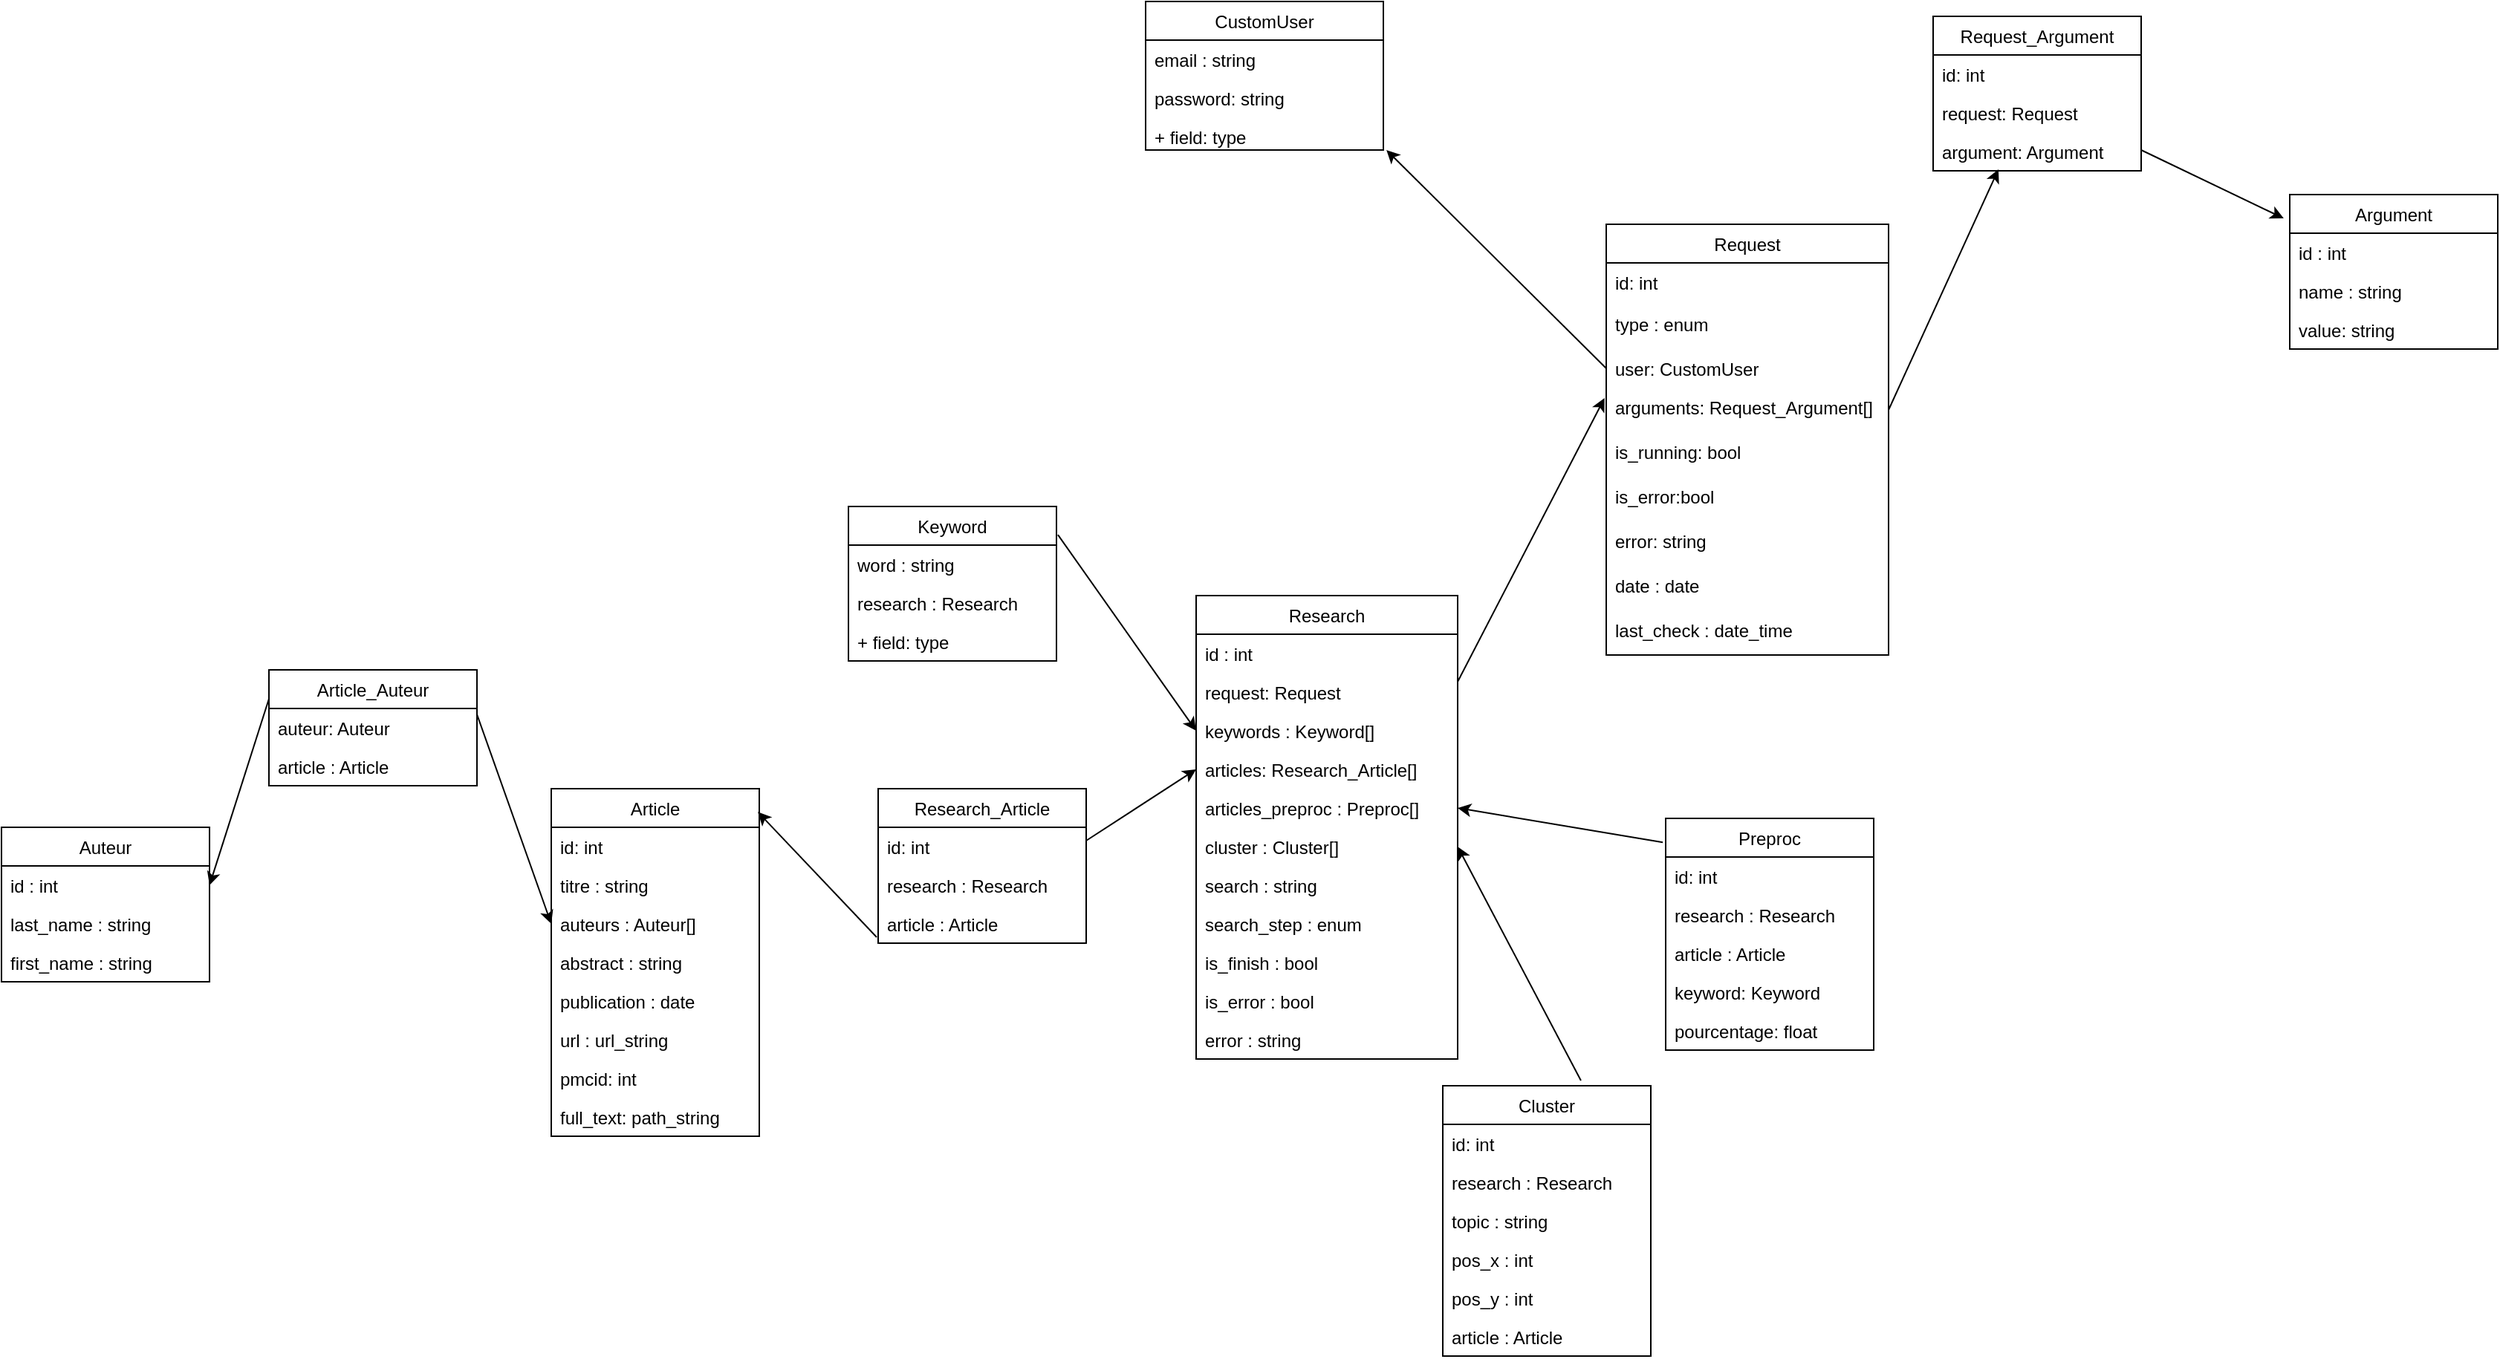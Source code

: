 <mxfile version="14.4.3" type="device"><diagram id="IdPe7tvuYSvpXGJc-4Lp" name="Page-1"><mxGraphModel dx="2177" dy="816" grid="1" gridSize="10" guides="1" tooltips="1" connect="1" arrows="1" fold="1" page="1" pageScale="1" pageWidth="827" pageHeight="1169" math="0" shadow="0"><root><mxCell id="0"/><mxCell id="1" parent="0"/><mxCell id="aYkX7KPBgdF3uLgOOesR-2" value="CustomUser" style="swimlane;fontStyle=0;childLayout=stackLayout;horizontal=1;startSize=26;fillColor=none;horizontalStack=0;resizeParent=1;resizeParentMax=0;resizeLast=0;collapsible=1;marginBottom=0;" parent="1" vertex="1"><mxGeometry x="240" y="70" width="160" height="100" as="geometry"><mxRectangle x="240" y="70" width="100" height="26" as="alternateBounds"/></mxGeometry></mxCell><mxCell id="aYkX7KPBgdF3uLgOOesR-3" value="email : string" style="text;strokeColor=none;fillColor=none;align=left;verticalAlign=top;spacingLeft=4;spacingRight=4;overflow=hidden;rotatable=0;points=[[0,0.5],[1,0.5]];portConstraint=eastwest;" parent="aYkX7KPBgdF3uLgOOesR-2" vertex="1"><mxGeometry y="26" width="160" height="26" as="geometry"/></mxCell><mxCell id="aYkX7KPBgdF3uLgOOesR-4" value="password: string" style="text;strokeColor=none;fillColor=none;align=left;verticalAlign=top;spacingLeft=4;spacingRight=4;overflow=hidden;rotatable=0;points=[[0,0.5],[1,0.5]];portConstraint=eastwest;" parent="aYkX7KPBgdF3uLgOOesR-2" vertex="1"><mxGeometry y="52" width="160" height="26" as="geometry"/></mxCell><mxCell id="aYkX7KPBgdF3uLgOOesR-5" value="+ field: type" style="text;strokeColor=none;fillColor=none;align=left;verticalAlign=top;spacingLeft=4;spacingRight=4;overflow=hidden;rotatable=0;points=[[0,0.5],[1,0.5]];portConstraint=eastwest;" parent="aYkX7KPBgdF3uLgOOesR-2" vertex="1"><mxGeometry y="78" width="160" height="22" as="geometry"/></mxCell><mxCell id="aYkX7KPBgdF3uLgOOesR-7" value="Request" style="swimlane;fontStyle=0;childLayout=stackLayout;horizontal=1;startSize=26;fillColor=none;horizontalStack=0;resizeParent=1;resizeParentMax=0;resizeLast=0;collapsible=1;marginBottom=0;" parent="1" vertex="1"><mxGeometry x="550" y="220" width="190" height="290" as="geometry"/></mxCell><mxCell id="aYkX7KPBgdF3uLgOOesR-10" value="id: int" style="text;strokeColor=none;fillColor=none;align=left;verticalAlign=top;spacingLeft=4;spacingRight=4;overflow=hidden;rotatable=0;points=[[0,0.5],[1,0.5]];portConstraint=eastwest;" parent="aYkX7KPBgdF3uLgOOesR-7" vertex="1"><mxGeometry y="26" width="190" height="28" as="geometry"/></mxCell><mxCell id="aYkX7KPBgdF3uLgOOesR-9" value="type : enum" style="text;strokeColor=none;fillColor=none;align=left;verticalAlign=top;spacingLeft=4;spacingRight=4;overflow=hidden;rotatable=0;points=[[0,0.5],[1,0.5]];portConstraint=eastwest;" parent="aYkX7KPBgdF3uLgOOesR-7" vertex="1"><mxGeometry y="54" width="190" height="30" as="geometry"/></mxCell><mxCell id="aYkX7KPBgdF3uLgOOesR-8" value="user: CustomUser" style="text;strokeColor=none;fillColor=none;align=left;verticalAlign=top;spacingLeft=4;spacingRight=4;overflow=hidden;rotatable=0;points=[[0,0.5],[1,0.5]];portConstraint=eastwest;" parent="aYkX7KPBgdF3uLgOOesR-7" vertex="1"><mxGeometry y="84" width="190" height="26" as="geometry"/></mxCell><mxCell id="aYkX7KPBgdF3uLgOOesR-11" value="arguments: Request_Argument[]" style="text;strokeColor=none;fillColor=none;align=left;verticalAlign=top;spacingLeft=4;spacingRight=4;overflow=hidden;rotatable=0;points=[[0,0.5],[1,0.5]];portConstraint=eastwest;" parent="aYkX7KPBgdF3uLgOOesR-7" vertex="1"><mxGeometry y="110" width="190" height="30" as="geometry"/></mxCell><mxCell id="aYkX7KPBgdF3uLgOOesR-24" value="is_running: bool" style="text;strokeColor=none;fillColor=none;align=left;verticalAlign=top;spacingLeft=4;spacingRight=4;overflow=hidden;rotatable=0;points=[[0,0.5],[1,0.5]];portConstraint=eastwest;" parent="aYkX7KPBgdF3uLgOOesR-7" vertex="1"><mxGeometry y="140" width="190" height="30" as="geometry"/></mxCell><mxCell id="aYkX7KPBgdF3uLgOOesR-27" value="is_error:bool" style="text;strokeColor=none;fillColor=none;align=left;verticalAlign=top;spacingLeft=4;spacingRight=4;overflow=hidden;rotatable=0;points=[[0,0.5],[1,0.5]];portConstraint=eastwest;" parent="aYkX7KPBgdF3uLgOOesR-7" vertex="1"><mxGeometry y="170" width="190" height="30" as="geometry"/></mxCell><mxCell id="aYkX7KPBgdF3uLgOOesR-28" value="error: string" style="text;strokeColor=none;fillColor=none;align=left;verticalAlign=top;spacingLeft=4;spacingRight=4;overflow=hidden;rotatable=0;points=[[0,0.5],[1,0.5]];portConstraint=eastwest;" parent="aYkX7KPBgdF3uLgOOesR-7" vertex="1"><mxGeometry y="200" width="190" height="30" as="geometry"/></mxCell><mxCell id="aYkX7KPBgdF3uLgOOesR-29" value="date : date" style="text;strokeColor=none;fillColor=none;align=left;verticalAlign=top;spacingLeft=4;spacingRight=4;overflow=hidden;rotatable=0;points=[[0,0.5],[1,0.5]];portConstraint=eastwest;" parent="aYkX7KPBgdF3uLgOOesR-7" vertex="1"><mxGeometry y="230" width="190" height="30" as="geometry"/></mxCell><mxCell id="aYkX7KPBgdF3uLgOOesR-30" value="last_check : date_time" style="text;strokeColor=none;fillColor=none;align=left;verticalAlign=top;spacingLeft=4;spacingRight=4;overflow=hidden;rotatable=0;points=[[0,0.5],[1,0.5]];portConstraint=eastwest;" parent="aYkX7KPBgdF3uLgOOesR-7" vertex="1"><mxGeometry y="260" width="190" height="30" as="geometry"/></mxCell><mxCell id="aYkX7KPBgdF3uLgOOesR-12" value="" style="endArrow=classic;html=1;exitX=0;exitY=0.5;exitDx=0;exitDy=0;entryX=1.013;entryY=1;entryDx=0;entryDy=0;entryPerimeter=0;" parent="1" source="aYkX7KPBgdF3uLgOOesR-8" target="aYkX7KPBgdF3uLgOOesR-5" edge="1"><mxGeometry width="50" height="50" relative="1" as="geometry"><mxPoint x="500" y="230" as="sourcePoint"/><mxPoint x="550" y="180" as="targetPoint"/></mxGeometry></mxCell><mxCell id="aYkX7KPBgdF3uLgOOesR-13" value="Argument" style="swimlane;fontStyle=0;childLayout=stackLayout;horizontal=1;startSize=26;fillColor=none;horizontalStack=0;resizeParent=1;resizeParentMax=0;resizeLast=0;collapsible=1;marginBottom=0;" parent="1" vertex="1"><mxGeometry x="1010" y="200" width="140" height="104" as="geometry"/></mxCell><mxCell id="aYkX7KPBgdF3uLgOOesR-14" value="id : int" style="text;strokeColor=none;fillColor=none;align=left;verticalAlign=top;spacingLeft=4;spacingRight=4;overflow=hidden;rotatable=0;points=[[0,0.5],[1,0.5]];portConstraint=eastwest;" parent="aYkX7KPBgdF3uLgOOesR-13" vertex="1"><mxGeometry y="26" width="140" height="26" as="geometry"/></mxCell><mxCell id="aYkX7KPBgdF3uLgOOesR-15" value="name : string" style="text;strokeColor=none;fillColor=none;align=left;verticalAlign=top;spacingLeft=4;spacingRight=4;overflow=hidden;rotatable=0;points=[[0,0.5],[1,0.5]];portConstraint=eastwest;" parent="aYkX7KPBgdF3uLgOOesR-13" vertex="1"><mxGeometry y="52" width="140" height="26" as="geometry"/></mxCell><mxCell id="aYkX7KPBgdF3uLgOOesR-16" value="value: string" style="text;strokeColor=none;fillColor=none;align=left;verticalAlign=top;spacingLeft=4;spacingRight=4;overflow=hidden;rotatable=0;points=[[0,0.5],[1,0.5]];portConstraint=eastwest;" parent="aYkX7KPBgdF3uLgOOesR-13" vertex="1"><mxGeometry y="78" width="140" height="26" as="geometry"/></mxCell><mxCell id="aYkX7KPBgdF3uLgOOesR-17" value="Request_Argument" style="swimlane;fontStyle=0;childLayout=stackLayout;horizontal=1;startSize=26;fillColor=none;horizontalStack=0;resizeParent=1;resizeParentMax=0;resizeLast=0;collapsible=1;marginBottom=0;" parent="1" vertex="1"><mxGeometry x="770" y="80" width="140" height="104" as="geometry"/></mxCell><mxCell id="aYkX7KPBgdF3uLgOOesR-18" value="id: int" style="text;strokeColor=none;fillColor=none;align=left;verticalAlign=top;spacingLeft=4;spacingRight=4;overflow=hidden;rotatable=0;points=[[0,0.5],[1,0.5]];portConstraint=eastwest;" parent="aYkX7KPBgdF3uLgOOesR-17" vertex="1"><mxGeometry y="26" width="140" height="26" as="geometry"/></mxCell><mxCell id="aYkX7KPBgdF3uLgOOesR-19" value="request: Request" style="text;strokeColor=none;fillColor=none;align=left;verticalAlign=top;spacingLeft=4;spacingRight=4;overflow=hidden;rotatable=0;points=[[0,0.5],[1,0.5]];portConstraint=eastwest;" parent="aYkX7KPBgdF3uLgOOesR-17" vertex="1"><mxGeometry y="52" width="140" height="26" as="geometry"/></mxCell><mxCell id="aYkX7KPBgdF3uLgOOesR-20" value="argument: Argument" style="text;strokeColor=none;fillColor=none;align=left;verticalAlign=top;spacingLeft=4;spacingRight=4;overflow=hidden;rotatable=0;points=[[0,0.5],[1,0.5]];portConstraint=eastwest;" parent="aYkX7KPBgdF3uLgOOesR-17" vertex="1"><mxGeometry y="78" width="140" height="26" as="geometry"/></mxCell><mxCell id="aYkX7KPBgdF3uLgOOesR-21" value="" style="endArrow=classic;html=1;entryX=0.314;entryY=0.962;entryDx=0;entryDy=0;exitX=1;exitY=0.5;exitDx=0;exitDy=0;entryPerimeter=0;" parent="1" source="aYkX7KPBgdF3uLgOOesR-11" target="aYkX7KPBgdF3uLgOOesR-20" edge="1"><mxGeometry width="50" height="50" relative="1" as="geometry"><mxPoint x="720" y="320" as="sourcePoint"/><mxPoint x="770" y="270" as="targetPoint"/></mxGeometry></mxCell><mxCell id="aYkX7KPBgdF3uLgOOesR-23" value="" style="endArrow=classic;html=1;entryX=-0.029;entryY=0.154;entryDx=0;entryDy=0;entryPerimeter=0;" parent="1" target="aYkX7KPBgdF3uLgOOesR-13" edge="1"><mxGeometry width="50" height="50" relative="1" as="geometry"><mxPoint x="910" y="170" as="sourcePoint"/><mxPoint x="960" y="120" as="targetPoint"/></mxGeometry></mxCell><mxCell id="aYkX7KPBgdF3uLgOOesR-31" value="Research" style="swimlane;fontStyle=0;childLayout=stackLayout;horizontal=1;startSize=26;fillColor=none;horizontalStack=0;resizeParent=1;resizeParentMax=0;resizeLast=0;collapsible=1;marginBottom=0;" parent="1" vertex="1"><mxGeometry x="274" y="470" width="176" height="312" as="geometry"/></mxCell><mxCell id="aYkX7KPBgdF3uLgOOesR-32" value="id : int" style="text;strokeColor=none;fillColor=none;align=left;verticalAlign=top;spacingLeft=4;spacingRight=4;overflow=hidden;rotatable=0;points=[[0,0.5],[1,0.5]];portConstraint=eastwest;" parent="aYkX7KPBgdF3uLgOOesR-31" vertex="1"><mxGeometry y="26" width="176" height="26" as="geometry"/></mxCell><mxCell id="aYkX7KPBgdF3uLgOOesR-33" value="request: Request" style="text;strokeColor=none;fillColor=none;align=left;verticalAlign=top;spacingLeft=4;spacingRight=4;overflow=hidden;rotatable=0;points=[[0,0.5],[1,0.5]];portConstraint=eastwest;" parent="aYkX7KPBgdF3uLgOOesR-31" vertex="1"><mxGeometry y="52" width="176" height="26" as="geometry"/></mxCell><mxCell id="aYkX7KPBgdF3uLgOOesR-34" value="keywords : Keyword[]" style="text;strokeColor=none;fillColor=none;align=left;verticalAlign=top;spacingLeft=4;spacingRight=4;overflow=hidden;rotatable=0;points=[[0,0.5],[1,0.5]];portConstraint=eastwest;" parent="aYkX7KPBgdF3uLgOOesR-31" vertex="1"><mxGeometry y="78" width="176" height="26" as="geometry"/></mxCell><mxCell id="aYkX7KPBgdF3uLgOOesR-47" value="articles: Research_Article[]" style="text;strokeColor=none;fillColor=none;align=left;verticalAlign=top;spacingLeft=4;spacingRight=4;overflow=hidden;rotatable=0;points=[[0,0.5],[1,0.5]];portConstraint=eastwest;" parent="aYkX7KPBgdF3uLgOOesR-31" vertex="1"><mxGeometry y="104" width="176" height="26" as="geometry"/></mxCell><mxCell id="aYkX7KPBgdF3uLgOOesR-48" value="articles_preproc : Preproc[]" style="text;strokeColor=none;fillColor=none;align=left;verticalAlign=top;spacingLeft=4;spacingRight=4;overflow=hidden;rotatable=0;points=[[0,0.5],[1,0.5]];portConstraint=eastwest;" parent="aYkX7KPBgdF3uLgOOesR-31" vertex="1"><mxGeometry y="130" width="176" height="26" as="geometry"/></mxCell><mxCell id="aYkX7KPBgdF3uLgOOesR-49" value="cluster : Cluster[]" style="text;strokeColor=none;fillColor=none;align=left;verticalAlign=top;spacingLeft=4;spacingRight=4;overflow=hidden;rotatable=0;points=[[0,0.5],[1,0.5]];portConstraint=eastwest;" parent="aYkX7KPBgdF3uLgOOesR-31" vertex="1"><mxGeometry y="156" width="176" height="26" as="geometry"/></mxCell><mxCell id="aYkX7KPBgdF3uLgOOesR-50" value="search : string" style="text;strokeColor=none;fillColor=none;align=left;verticalAlign=top;spacingLeft=4;spacingRight=4;overflow=hidden;rotatable=0;points=[[0,0.5],[1,0.5]];portConstraint=eastwest;" parent="aYkX7KPBgdF3uLgOOesR-31" vertex="1"><mxGeometry y="182" width="176" height="26" as="geometry"/></mxCell><mxCell id="aYkX7KPBgdF3uLgOOesR-81" value="search_step : enum" style="text;strokeColor=none;fillColor=none;align=left;verticalAlign=top;spacingLeft=4;spacingRight=4;overflow=hidden;rotatable=0;points=[[0,0.5],[1,0.5]];portConstraint=eastwest;" parent="aYkX7KPBgdF3uLgOOesR-31" vertex="1"><mxGeometry y="208" width="176" height="26" as="geometry"/></mxCell><mxCell id="aYkX7KPBgdF3uLgOOesR-82" value="is_finish : bool" style="text;strokeColor=none;fillColor=none;align=left;verticalAlign=top;spacingLeft=4;spacingRight=4;overflow=hidden;rotatable=0;points=[[0,0.5],[1,0.5]];portConstraint=eastwest;" parent="aYkX7KPBgdF3uLgOOesR-31" vertex="1"><mxGeometry y="234" width="176" height="26" as="geometry"/></mxCell><mxCell id="aYkX7KPBgdF3uLgOOesR-83" value="is_error : bool" style="text;strokeColor=none;fillColor=none;align=left;verticalAlign=top;spacingLeft=4;spacingRight=4;overflow=hidden;rotatable=0;points=[[0,0.5],[1,0.5]];portConstraint=eastwest;" parent="aYkX7KPBgdF3uLgOOesR-31" vertex="1"><mxGeometry y="260" width="176" height="26" as="geometry"/></mxCell><mxCell id="aYkX7KPBgdF3uLgOOesR-84" value="error : string" style="text;strokeColor=none;fillColor=none;align=left;verticalAlign=top;spacingLeft=4;spacingRight=4;overflow=hidden;rotatable=0;points=[[0,0.5],[1,0.5]];portConstraint=eastwest;" parent="aYkX7KPBgdF3uLgOOesR-31" vertex="1"><mxGeometry y="286" width="176" height="26" as="geometry"/></mxCell><mxCell id="aYkX7KPBgdF3uLgOOesR-41" value="" style="endArrow=classic;html=1;exitX=1;exitY=0.231;exitDx=0;exitDy=0;exitPerimeter=0;entryX=-0.006;entryY=0.233;entryDx=0;entryDy=0;entryPerimeter=0;" parent="1" source="aYkX7KPBgdF3uLgOOesR-33" target="aYkX7KPBgdF3uLgOOesR-11" edge="1"><mxGeometry width="50" height="50" relative="1" as="geometry"><mxPoint x="414" y="540" as="sourcePoint"/><mxPoint x="464" y="490" as="targetPoint"/></mxGeometry></mxCell><mxCell id="aYkX7KPBgdF3uLgOOesR-42" value="Keyword" style="swimlane;fontStyle=0;childLayout=stackLayout;horizontal=1;startSize=26;fillColor=none;horizontalStack=0;resizeParent=1;resizeParentMax=0;resizeLast=0;collapsible=1;marginBottom=0;" parent="1" vertex="1"><mxGeometry x="40" y="410" width="140" height="104" as="geometry"/></mxCell><mxCell id="aYkX7KPBgdF3uLgOOesR-43" value="word : string" style="text;strokeColor=none;fillColor=none;align=left;verticalAlign=top;spacingLeft=4;spacingRight=4;overflow=hidden;rotatable=0;points=[[0,0.5],[1,0.5]];portConstraint=eastwest;" parent="aYkX7KPBgdF3uLgOOesR-42" vertex="1"><mxGeometry y="26" width="140" height="26" as="geometry"/></mxCell><mxCell id="aYkX7KPBgdF3uLgOOesR-44" value="research : Research" style="text;strokeColor=none;fillColor=none;align=left;verticalAlign=top;spacingLeft=4;spacingRight=4;overflow=hidden;rotatable=0;points=[[0,0.5],[1,0.5]];portConstraint=eastwest;" parent="aYkX7KPBgdF3uLgOOesR-42" vertex="1"><mxGeometry y="52" width="140" height="26" as="geometry"/></mxCell><mxCell id="aYkX7KPBgdF3uLgOOesR-45" value="+ field: type" style="text;strokeColor=none;fillColor=none;align=left;verticalAlign=top;spacingLeft=4;spacingRight=4;overflow=hidden;rotatable=0;points=[[0,0.5],[1,0.5]];portConstraint=eastwest;" parent="aYkX7KPBgdF3uLgOOesR-42" vertex="1"><mxGeometry y="78" width="140" height="26" as="geometry"/></mxCell><mxCell id="aYkX7KPBgdF3uLgOOesR-46" value="" style="endArrow=classic;html=1;exitX=1.007;exitY=0.183;exitDx=0;exitDy=0;exitPerimeter=0;entryX=0;entryY=0.5;entryDx=0;entryDy=0;" parent="1" source="aYkX7KPBgdF3uLgOOesR-42" target="aYkX7KPBgdF3uLgOOesR-34" edge="1"><mxGeometry width="50" height="50" relative="1" as="geometry"><mxPoint x="190" y="570" as="sourcePoint"/><mxPoint x="240" y="520" as="targetPoint"/></mxGeometry></mxCell><mxCell id="aYkX7KPBgdF3uLgOOesR-51" value="Article" style="swimlane;fontStyle=0;childLayout=stackLayout;horizontal=1;startSize=26;fillColor=none;horizontalStack=0;resizeParent=1;resizeParentMax=0;resizeLast=0;collapsible=1;marginBottom=0;" parent="1" vertex="1"><mxGeometry x="-160" y="600" width="140" height="234" as="geometry"/></mxCell><mxCell id="aYkX7KPBgdF3uLgOOesR-52" value="id: int" style="text;strokeColor=none;fillColor=none;align=left;verticalAlign=top;spacingLeft=4;spacingRight=4;overflow=hidden;rotatable=0;points=[[0,0.5],[1,0.5]];portConstraint=eastwest;" parent="aYkX7KPBgdF3uLgOOesR-51" vertex="1"><mxGeometry y="26" width="140" height="26" as="geometry"/></mxCell><mxCell id="YG4G28JU1_LBsNw1QD_M-1" value="titre : string" style="text;strokeColor=none;fillColor=none;align=left;verticalAlign=top;spacingLeft=4;spacingRight=4;overflow=hidden;rotatable=0;points=[[0,0.5],[1,0.5]];portConstraint=eastwest;" vertex="1" parent="aYkX7KPBgdF3uLgOOesR-51"><mxGeometry y="52" width="140" height="26" as="geometry"/></mxCell><mxCell id="aYkX7KPBgdF3uLgOOesR-53" value="auteurs : Auteur[]" style="text;strokeColor=none;fillColor=none;align=left;verticalAlign=top;spacingLeft=4;spacingRight=4;overflow=hidden;rotatable=0;points=[[0,0.5],[1,0.5]];portConstraint=eastwest;" parent="aYkX7KPBgdF3uLgOOesR-51" vertex="1"><mxGeometry y="78" width="140" height="26" as="geometry"/></mxCell><mxCell id="aYkX7KPBgdF3uLgOOesR-54" value="abstract : string" style="text;strokeColor=none;fillColor=none;align=left;verticalAlign=top;spacingLeft=4;spacingRight=4;overflow=hidden;rotatable=0;points=[[0,0.5],[1,0.5]];portConstraint=eastwest;" parent="aYkX7KPBgdF3uLgOOesR-51" vertex="1"><mxGeometry y="104" width="140" height="26" as="geometry"/></mxCell><mxCell id="aYkX7KPBgdF3uLgOOesR-62" value="publication : date" style="text;strokeColor=none;fillColor=none;align=left;verticalAlign=top;spacingLeft=4;spacingRight=4;overflow=hidden;rotatable=0;points=[[0,0.5],[1,0.5]];portConstraint=eastwest;" parent="aYkX7KPBgdF3uLgOOesR-51" vertex="1"><mxGeometry y="130" width="140" height="26" as="geometry"/></mxCell><mxCell id="aYkX7KPBgdF3uLgOOesR-63" value="url : url_string" style="text;strokeColor=none;fillColor=none;align=left;verticalAlign=top;spacingLeft=4;spacingRight=4;overflow=hidden;rotatable=0;points=[[0,0.5],[1,0.5]];portConstraint=eastwest;" parent="aYkX7KPBgdF3uLgOOesR-51" vertex="1"><mxGeometry y="156" width="140" height="26" as="geometry"/></mxCell><mxCell id="aYkX7KPBgdF3uLgOOesR-64" value="pmcid: int" style="text;strokeColor=none;fillColor=none;align=left;verticalAlign=top;spacingLeft=4;spacingRight=4;overflow=hidden;rotatable=0;points=[[0,0.5],[1,0.5]];portConstraint=eastwest;" parent="aYkX7KPBgdF3uLgOOesR-51" vertex="1"><mxGeometry y="182" width="140" height="26" as="geometry"/></mxCell><mxCell id="YG4G28JU1_LBsNw1QD_M-2" value="full_text: path_string" style="text;strokeColor=none;fillColor=none;align=left;verticalAlign=top;spacingLeft=4;spacingRight=4;overflow=hidden;rotatable=0;points=[[0,0.5],[1,0.5]];portConstraint=eastwest;" vertex="1" parent="aYkX7KPBgdF3uLgOOesR-51"><mxGeometry y="208" width="140" height="26" as="geometry"/></mxCell><mxCell id="aYkX7KPBgdF3uLgOOesR-56" value="Research_Article" style="swimlane;fontStyle=0;childLayout=stackLayout;horizontal=1;startSize=26;fillColor=none;horizontalStack=0;resizeParent=1;resizeParentMax=0;resizeLast=0;collapsible=1;marginBottom=0;" parent="1" vertex="1"><mxGeometry x="60" y="600" width="140" height="104" as="geometry"/></mxCell><mxCell id="aYkX7KPBgdF3uLgOOesR-57" value="id: int" style="text;strokeColor=none;fillColor=none;align=left;verticalAlign=top;spacingLeft=4;spacingRight=4;overflow=hidden;rotatable=0;points=[[0,0.5],[1,0.5]];portConstraint=eastwest;" parent="aYkX7KPBgdF3uLgOOesR-56" vertex="1"><mxGeometry y="26" width="140" height="26" as="geometry"/></mxCell><mxCell id="aYkX7KPBgdF3uLgOOesR-58" value="research : Research" style="text;strokeColor=none;fillColor=none;align=left;verticalAlign=top;spacingLeft=4;spacingRight=4;overflow=hidden;rotatable=0;points=[[0,0.5],[1,0.5]];portConstraint=eastwest;" parent="aYkX7KPBgdF3uLgOOesR-56" vertex="1"><mxGeometry y="52" width="140" height="26" as="geometry"/></mxCell><mxCell id="aYkX7KPBgdF3uLgOOesR-59" value="article : Article" style="text;strokeColor=none;fillColor=none;align=left;verticalAlign=top;spacingLeft=4;spacingRight=4;overflow=hidden;rotatable=0;points=[[0,0.5],[1,0.5]];portConstraint=eastwest;" parent="aYkX7KPBgdF3uLgOOesR-56" vertex="1"><mxGeometry y="78" width="140" height="26" as="geometry"/></mxCell><mxCell id="aYkX7KPBgdF3uLgOOesR-61" value="" style="endArrow=classic;html=1;entryX=0.993;entryY=0.067;entryDx=0;entryDy=0;entryPerimeter=0;exitX=-0.007;exitY=0.846;exitDx=0;exitDy=0;exitPerimeter=0;" parent="1" source="aYkX7KPBgdF3uLgOOesR-59" target="aYkX7KPBgdF3uLgOOesR-51" edge="1"><mxGeometry width="50" height="50" relative="1" as="geometry"><mxPoint x="60" y="690" as="sourcePoint"/><mxPoint x="110" y="640" as="targetPoint"/></mxGeometry></mxCell><mxCell id="aYkX7KPBgdF3uLgOOesR-65" value="Preproc" style="swimlane;fontStyle=0;childLayout=stackLayout;horizontal=1;startSize=26;fillColor=none;horizontalStack=0;resizeParent=1;resizeParentMax=0;resizeLast=0;collapsible=1;marginBottom=0;" parent="1" vertex="1"><mxGeometry x="590" y="620" width="140" height="156" as="geometry"/></mxCell><mxCell id="aYkX7KPBgdF3uLgOOesR-66" value="id: int" style="text;strokeColor=none;fillColor=none;align=left;verticalAlign=top;spacingLeft=4;spacingRight=4;overflow=hidden;rotatable=0;points=[[0,0.5],[1,0.5]];portConstraint=eastwest;" parent="aYkX7KPBgdF3uLgOOesR-65" vertex="1"><mxGeometry y="26" width="140" height="26" as="geometry"/></mxCell><mxCell id="aYkX7KPBgdF3uLgOOesR-67" value="research : Research" style="text;strokeColor=none;fillColor=none;align=left;verticalAlign=top;spacingLeft=4;spacingRight=4;overflow=hidden;rotatable=0;points=[[0,0.5],[1,0.5]];portConstraint=eastwest;" parent="aYkX7KPBgdF3uLgOOesR-65" vertex="1"><mxGeometry y="52" width="140" height="26" as="geometry"/></mxCell><mxCell id="aYkX7KPBgdF3uLgOOesR-68" value="article : Article" style="text;strokeColor=none;fillColor=none;align=left;verticalAlign=top;spacingLeft=4;spacingRight=4;overflow=hidden;rotatable=0;points=[[0,0.5],[1,0.5]];portConstraint=eastwest;" parent="aYkX7KPBgdF3uLgOOesR-65" vertex="1"><mxGeometry y="78" width="140" height="26" as="geometry"/></mxCell><mxCell id="aYkX7KPBgdF3uLgOOesR-69" value="keyword: Keyword" style="text;strokeColor=none;fillColor=none;align=left;verticalAlign=top;spacingLeft=4;spacingRight=4;overflow=hidden;rotatable=0;points=[[0,0.5],[1,0.5]];portConstraint=eastwest;" parent="aYkX7KPBgdF3uLgOOesR-65" vertex="1"><mxGeometry y="104" width="140" height="26" as="geometry"/></mxCell><mxCell id="aYkX7KPBgdF3uLgOOesR-70" value="pourcentage: float" style="text;strokeColor=none;fillColor=none;align=left;verticalAlign=top;spacingLeft=4;spacingRight=4;overflow=hidden;rotatable=0;points=[[0,0.5],[1,0.5]];portConstraint=eastwest;" parent="aYkX7KPBgdF3uLgOOesR-65" vertex="1"><mxGeometry y="130" width="140" height="26" as="geometry"/></mxCell><mxCell id="aYkX7KPBgdF3uLgOOesR-71" value="" style="endArrow=classic;html=1;exitX=-0.014;exitY=0.103;exitDx=0;exitDy=0;exitPerimeter=0;entryX=1;entryY=0.5;entryDx=0;entryDy=0;" parent="1" source="aYkX7KPBgdF3uLgOOesR-65" target="aYkX7KPBgdF3uLgOOesR-48" edge="1"><mxGeometry width="50" height="50" relative="1" as="geometry"><mxPoint x="440" y="650" as="sourcePoint"/><mxPoint x="490" y="600" as="targetPoint"/></mxGeometry></mxCell><mxCell id="aYkX7KPBgdF3uLgOOesR-72" value="" style="endArrow=classic;html=1;entryX=0;entryY=0.5;entryDx=0;entryDy=0;" parent="1" target="aYkX7KPBgdF3uLgOOesR-47" edge="1"><mxGeometry width="50" height="50" relative="1" as="geometry"><mxPoint x="200" y="635" as="sourcePoint"/><mxPoint x="250" y="585" as="targetPoint"/></mxGeometry></mxCell><mxCell id="aYkX7KPBgdF3uLgOOesR-74" value="Cluster" style="swimlane;fontStyle=0;childLayout=stackLayout;horizontal=1;startSize=26;fillColor=none;horizontalStack=0;resizeParent=1;resizeParentMax=0;resizeLast=0;collapsible=1;marginBottom=0;" parent="1" vertex="1"><mxGeometry x="440" y="800" width="140" height="182" as="geometry"/></mxCell><mxCell id="aYkX7KPBgdF3uLgOOesR-75" value="id: int" style="text;strokeColor=none;fillColor=none;align=left;verticalAlign=top;spacingLeft=4;spacingRight=4;overflow=hidden;rotatable=0;points=[[0,0.5],[1,0.5]];portConstraint=eastwest;" parent="aYkX7KPBgdF3uLgOOesR-74" vertex="1"><mxGeometry y="26" width="140" height="26" as="geometry"/></mxCell><mxCell id="aYkX7KPBgdF3uLgOOesR-76" value="research : Research" style="text;strokeColor=none;fillColor=none;align=left;verticalAlign=top;spacingLeft=4;spacingRight=4;overflow=hidden;rotatable=0;points=[[0,0.5],[1,0.5]];portConstraint=eastwest;" parent="aYkX7KPBgdF3uLgOOesR-74" vertex="1"><mxGeometry y="52" width="140" height="26" as="geometry"/></mxCell><mxCell id="aYkX7KPBgdF3uLgOOesR-77" value="topic : string" style="text;strokeColor=none;fillColor=none;align=left;verticalAlign=top;spacingLeft=4;spacingRight=4;overflow=hidden;rotatable=0;points=[[0,0.5],[1,0.5]];portConstraint=eastwest;" parent="aYkX7KPBgdF3uLgOOesR-74" vertex="1"><mxGeometry y="78" width="140" height="26" as="geometry"/></mxCell><mxCell id="aYkX7KPBgdF3uLgOOesR-78" value="pos_x : int" style="text;strokeColor=none;fillColor=none;align=left;verticalAlign=top;spacingLeft=4;spacingRight=4;overflow=hidden;rotatable=0;points=[[0,0.5],[1,0.5]];portConstraint=eastwest;" parent="aYkX7KPBgdF3uLgOOesR-74" vertex="1"><mxGeometry y="104" width="140" height="26" as="geometry"/></mxCell><mxCell id="aYkX7KPBgdF3uLgOOesR-79" value="pos_y : int" style="text;strokeColor=none;fillColor=none;align=left;verticalAlign=top;spacingLeft=4;spacingRight=4;overflow=hidden;rotatable=0;points=[[0,0.5],[1,0.5]];portConstraint=eastwest;" parent="aYkX7KPBgdF3uLgOOesR-74" vertex="1"><mxGeometry y="130" width="140" height="26" as="geometry"/></mxCell><mxCell id="YG4G28JU1_LBsNw1QD_M-3" value="article : Article" style="text;strokeColor=none;fillColor=none;align=left;verticalAlign=top;spacingLeft=4;spacingRight=4;overflow=hidden;rotatable=0;points=[[0,0.5],[1,0.5]];portConstraint=eastwest;" vertex="1" parent="aYkX7KPBgdF3uLgOOesR-74"><mxGeometry y="156" width="140" height="26" as="geometry"/></mxCell><mxCell id="aYkX7KPBgdF3uLgOOesR-80" value="" style="endArrow=classic;html=1;exitX=0.664;exitY=-0.019;exitDx=0;exitDy=0;exitPerimeter=0;entryX=1;entryY=0.5;entryDx=0;entryDy=0;" parent="1" source="aYkX7KPBgdF3uLgOOesR-74" target="aYkX7KPBgdF3uLgOOesR-49" edge="1"><mxGeometry width="50" height="50" relative="1" as="geometry"><mxPoint x="440" y="650" as="sourcePoint"/><mxPoint x="490" y="600" as="targetPoint"/></mxGeometry></mxCell><mxCell id="aYkX7KPBgdF3uLgOOesR-85" value="Auteur" style="swimlane;fontStyle=0;childLayout=stackLayout;horizontal=1;startSize=26;fillColor=none;horizontalStack=0;resizeParent=1;resizeParentMax=0;resizeLast=0;collapsible=1;marginBottom=0;" parent="1" vertex="1"><mxGeometry x="-530" y="626" width="140" height="104" as="geometry"/></mxCell><mxCell id="aYkX7KPBgdF3uLgOOesR-86" value="id : int" style="text;strokeColor=none;fillColor=none;align=left;verticalAlign=top;spacingLeft=4;spacingRight=4;overflow=hidden;rotatable=0;points=[[0,0.5],[1,0.5]];portConstraint=eastwest;" parent="aYkX7KPBgdF3uLgOOesR-85" vertex="1"><mxGeometry y="26" width="140" height="26" as="geometry"/></mxCell><mxCell id="aYkX7KPBgdF3uLgOOesR-88" value="last_name : string" style="text;strokeColor=none;fillColor=none;align=left;verticalAlign=top;spacingLeft=4;spacingRight=4;overflow=hidden;rotatable=0;points=[[0,0.5],[1,0.5]];portConstraint=eastwest;" parent="aYkX7KPBgdF3uLgOOesR-85" vertex="1"><mxGeometry y="52" width="140" height="26" as="geometry"/></mxCell><mxCell id="aYkX7KPBgdF3uLgOOesR-89" value="first_name : string" style="text;strokeColor=none;fillColor=none;align=left;verticalAlign=top;spacingLeft=4;spacingRight=4;overflow=hidden;rotatable=0;points=[[0,0.5],[1,0.5]];portConstraint=eastwest;" parent="aYkX7KPBgdF3uLgOOesR-85" vertex="1"><mxGeometry y="78" width="140" height="26" as="geometry"/></mxCell><mxCell id="aYkX7KPBgdF3uLgOOesR-90" value="Article_Auteur" style="swimlane;fontStyle=0;childLayout=stackLayout;horizontal=1;startSize=26;fillColor=none;horizontalStack=0;resizeParent=1;resizeParentMax=0;resizeLast=0;collapsible=1;marginBottom=0;" parent="1" vertex="1"><mxGeometry x="-350" y="520" width="140" height="78" as="geometry"/></mxCell><mxCell id="aYkX7KPBgdF3uLgOOesR-92" value="auteur: Auteur" style="text;strokeColor=none;fillColor=none;align=left;verticalAlign=top;spacingLeft=4;spacingRight=4;overflow=hidden;rotatable=0;points=[[0,0.5],[1,0.5]];portConstraint=eastwest;" parent="aYkX7KPBgdF3uLgOOesR-90" vertex="1"><mxGeometry y="26" width="140" height="26" as="geometry"/></mxCell><mxCell id="aYkX7KPBgdF3uLgOOesR-93" value="article : Article" style="text;strokeColor=none;fillColor=none;align=left;verticalAlign=top;spacingLeft=4;spacingRight=4;overflow=hidden;rotatable=0;points=[[0,0.5],[1,0.5]];portConstraint=eastwest;" parent="aYkX7KPBgdF3uLgOOesR-90" vertex="1"><mxGeometry y="52" width="140" height="26" as="geometry"/></mxCell><mxCell id="aYkX7KPBgdF3uLgOOesR-94" value="" style="endArrow=classic;html=1;exitX=1;exitY=0.154;exitDx=0;exitDy=0;exitPerimeter=0;entryX=0;entryY=0.5;entryDx=0;entryDy=0;" parent="1" source="aYkX7KPBgdF3uLgOOesR-92" target="aYkX7KPBgdF3uLgOOesR-53" edge="1"><mxGeometry width="50" height="50" relative="1" as="geometry"><mxPoint x="-10" y="580" as="sourcePoint"/><mxPoint x="40" y="530" as="targetPoint"/></mxGeometry></mxCell><mxCell id="aYkX7KPBgdF3uLgOOesR-95" value="" style="endArrow=classic;html=1;exitX=0;exitY=0.25;exitDx=0;exitDy=0;entryX=1;entryY=0.5;entryDx=0;entryDy=0;" parent="1" source="aYkX7KPBgdF3uLgOOesR-90" target="aYkX7KPBgdF3uLgOOesR-86" edge="1"><mxGeometry width="50" height="50" relative="1" as="geometry"><mxPoint x="-463" y="560" as="sourcePoint"/><mxPoint x="-413" y="510" as="targetPoint"/></mxGeometry></mxCell></root></mxGraphModel></diagram></mxfile>